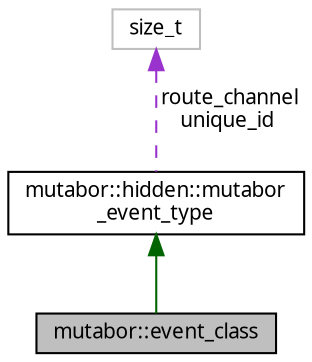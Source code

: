 digraph "mutabor::event_class"
{
  edge [fontname="Sans",fontsize="10",labelfontname="Sans",labelfontsize="10"];
  node [fontname="Sans",fontsize="10",shape=record];
  Node18 [label="mutabor::event_class",height=0.2,width=0.4,color="black", fillcolor="grey75", style="filled", fontcolor="black"];
  Node19 -> Node18 [dir="back",color="darkgreen",fontsize="10",style="solid",fontname="Sans"];
  Node19 [label="mutabor::hidden::mutabor\l_event_type",height=0.2,width=0.4,color="black", fillcolor="white", style="filled",URL="$d1/da6/structmutabor_1_1hidden_1_1mutabor__event__type.html"];
  Node20 -> Node19 [dir="back",color="darkorchid3",fontsize="10",style="dashed",label=" route_channel\nunique_id" ,fontname="Sans"];
  Node20 [label="size_t",height=0.2,width=0.4,color="grey75", fillcolor="white", style="filled"];
}
